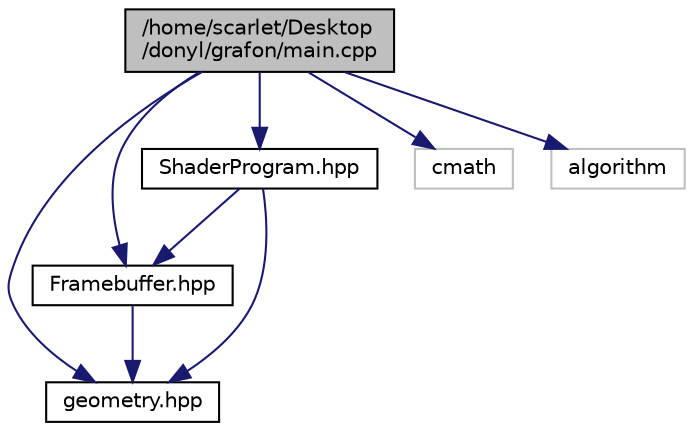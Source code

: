 digraph "/home/scarlet/Desktop/donyl/grafon/main.cpp"
{
  edge [fontname="Helvetica",fontsize="10",labelfontname="Helvetica",labelfontsize="10"];
  node [fontname="Helvetica",fontsize="10",shape=record];
  Node1 [label="/home/scarlet/Desktop\l/donyl/grafon/main.cpp",height=0.2,width=0.4,color="black", fillcolor="grey75", style="filled", fontcolor="black"];
  Node1 -> Node2 [color="midnightblue",fontsize="10",style="solid",fontname="Helvetica"];
  Node2 [label="Framebuffer.hpp",height=0.2,width=0.4,color="black", fillcolor="white", style="filled",URL="$Framebuffer_8hpp.html",tooltip="Describes Framebuffer class. "];
  Node2 -> Node3 [color="midnightblue",fontsize="10",style="solid",fontname="Helvetica"];
  Node3 [label="geometry.hpp",height=0.2,width=0.4,color="black", fillcolor="white", style="filled",URL="$geometry_8hpp.html",tooltip="Describes main geometry objects Contains Descriptions of Pixel(color vecor), 3D vector and their comb..."];
  Node1 -> Node3 [color="midnightblue",fontsize="10",style="solid",fontname="Helvetica"];
  Node1 -> Node4 [color="midnightblue",fontsize="10",style="solid",fontname="Helvetica"];
  Node4 [label="ShaderProgram.hpp",height=0.2,width=0.4,color="black", fillcolor="white", style="filled",URL="$ShaderProgram_8hpp.html"];
  Node4 -> Node3 [color="midnightblue",fontsize="10",style="solid",fontname="Helvetica"];
  Node4 -> Node2 [color="midnightblue",fontsize="10",style="solid",fontname="Helvetica"];
  Node1 -> Node5 [color="midnightblue",fontsize="10",style="solid",fontname="Helvetica"];
  Node5 [label="cmath",height=0.2,width=0.4,color="grey75", fillcolor="white", style="filled"];
  Node1 -> Node6 [color="midnightblue",fontsize="10",style="solid",fontname="Helvetica"];
  Node6 [label="algorithm",height=0.2,width=0.4,color="grey75", fillcolor="white", style="filled"];
}

